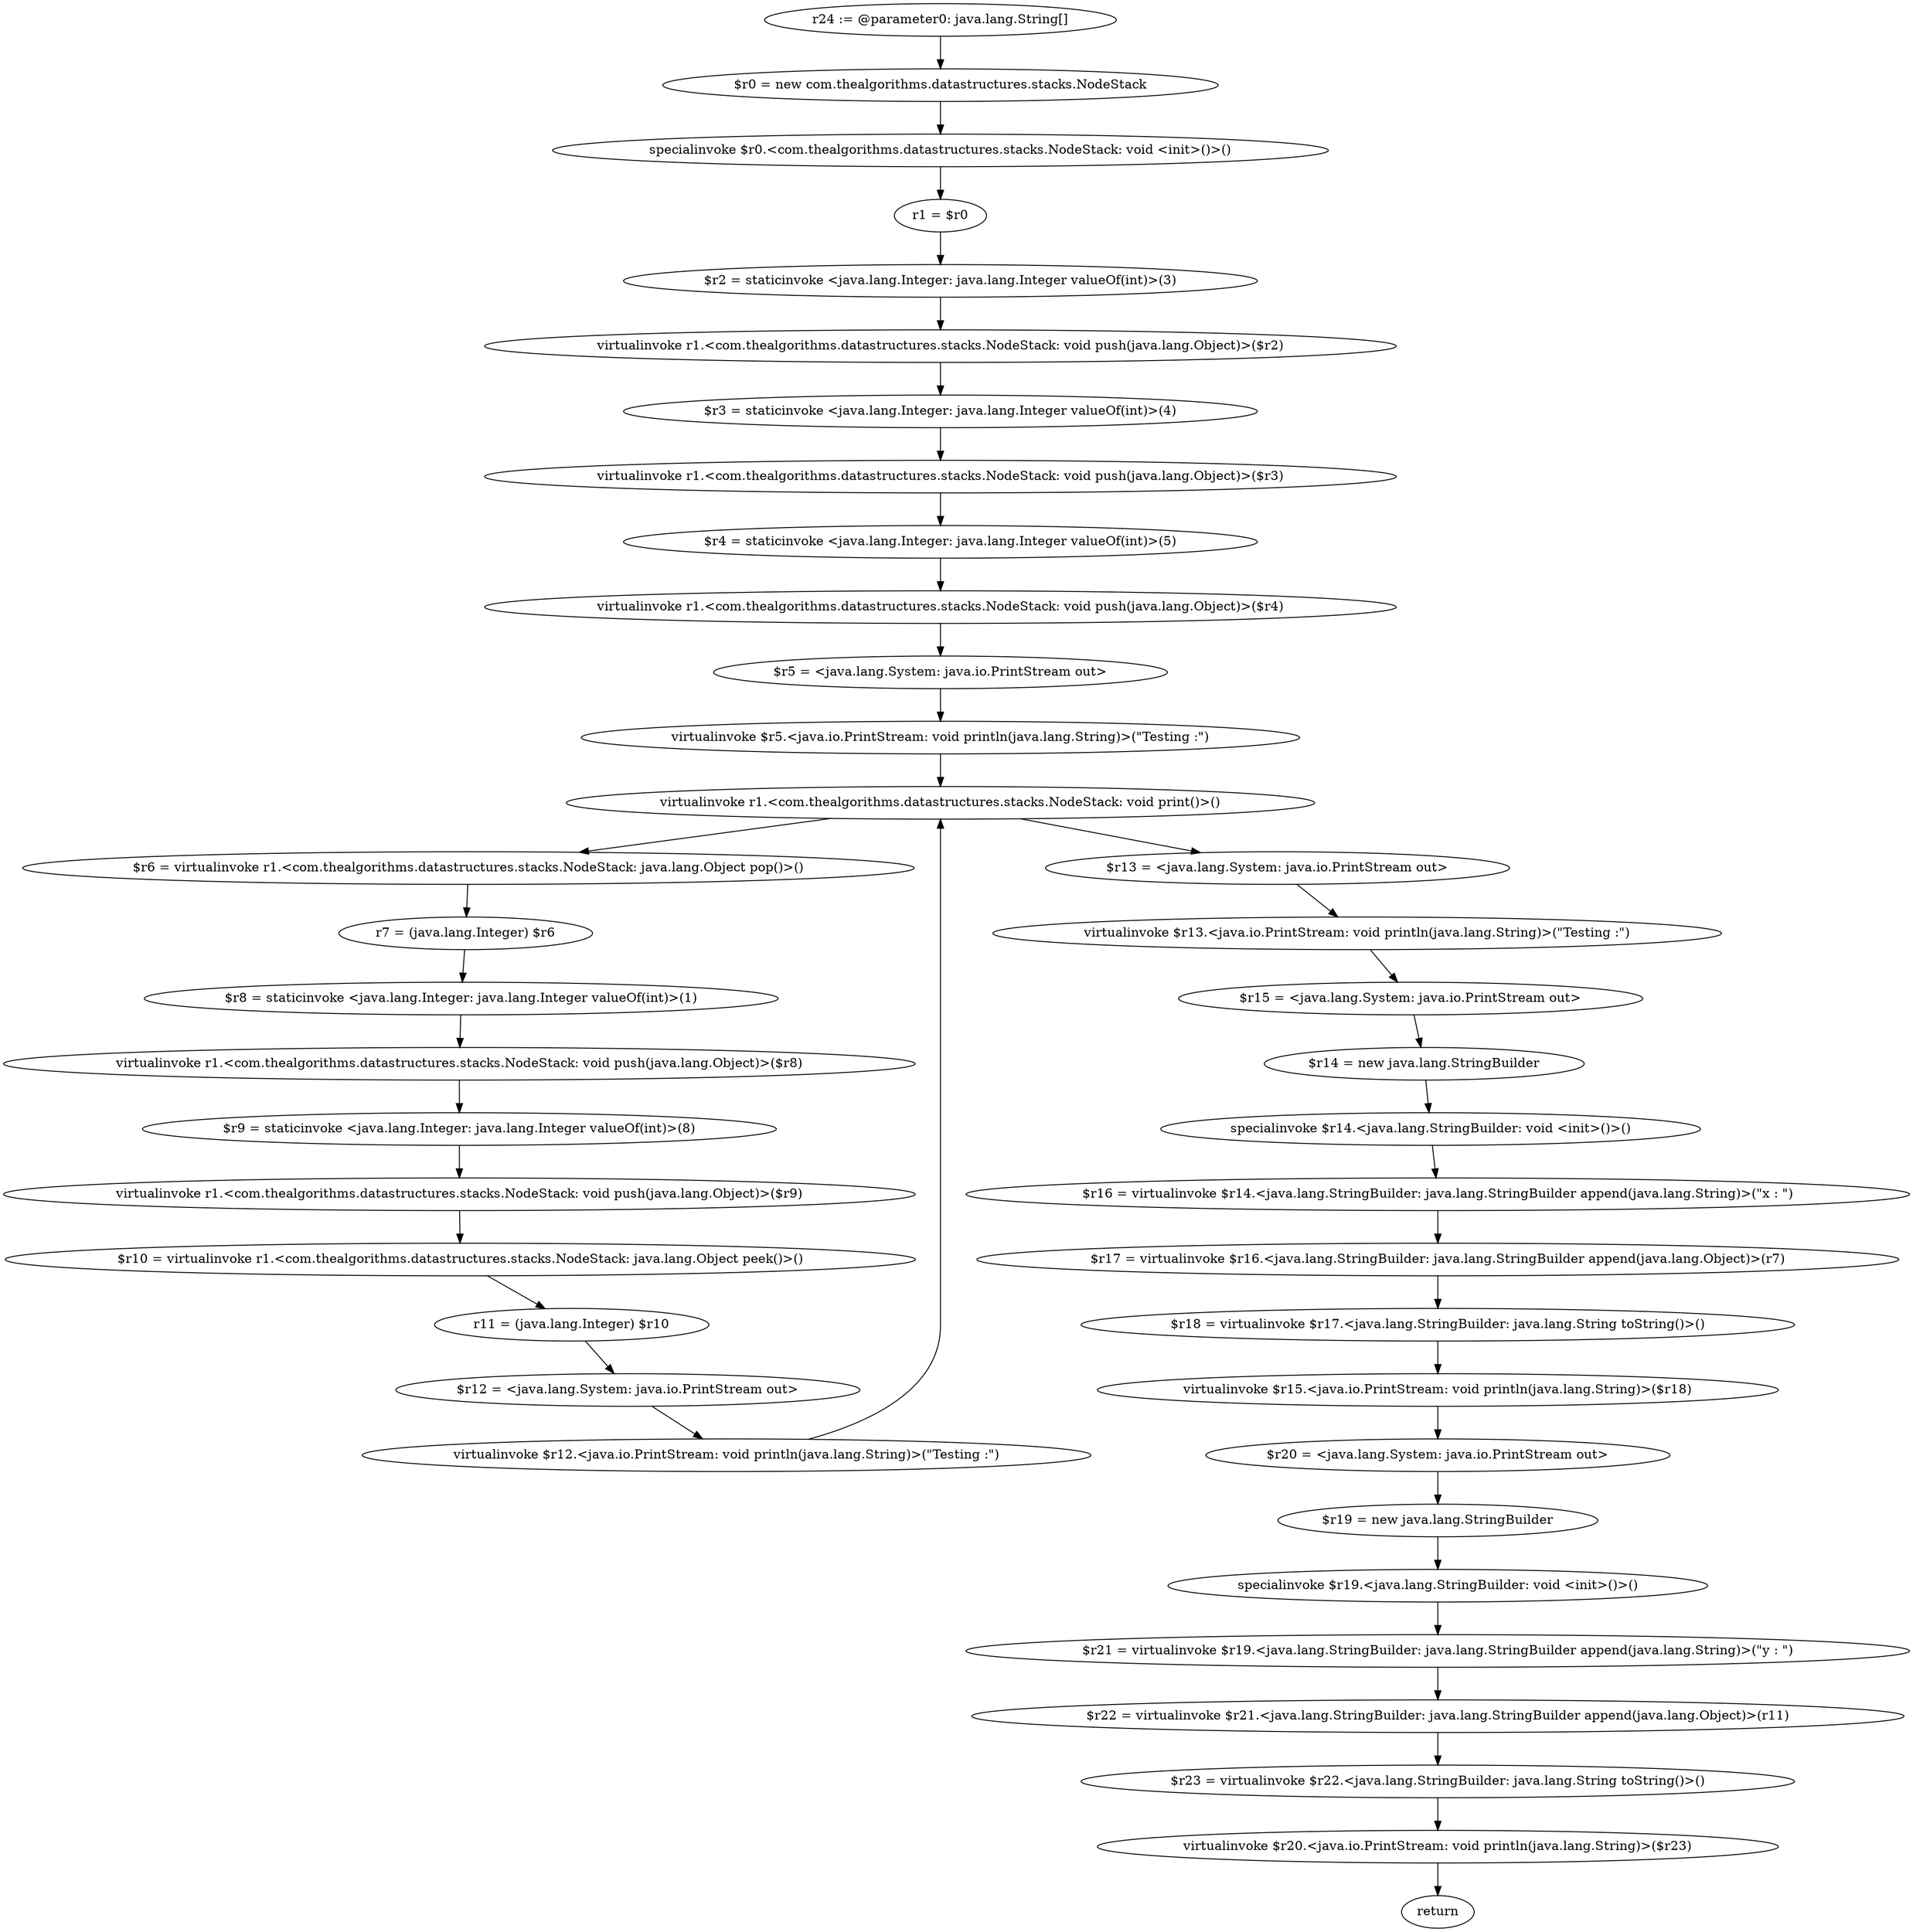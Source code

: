 digraph "unitGraph" {
    "r24 := @parameter0: java.lang.String[]"
    "$r0 = new com.thealgorithms.datastructures.stacks.NodeStack"
    "specialinvoke $r0.<com.thealgorithms.datastructures.stacks.NodeStack: void <init>()>()"
    "r1 = $r0"
    "$r2 = staticinvoke <java.lang.Integer: java.lang.Integer valueOf(int)>(3)"
    "virtualinvoke r1.<com.thealgorithms.datastructures.stacks.NodeStack: void push(java.lang.Object)>($r2)"
    "$r3 = staticinvoke <java.lang.Integer: java.lang.Integer valueOf(int)>(4)"
    "virtualinvoke r1.<com.thealgorithms.datastructures.stacks.NodeStack: void push(java.lang.Object)>($r3)"
    "$r4 = staticinvoke <java.lang.Integer: java.lang.Integer valueOf(int)>(5)"
    "virtualinvoke r1.<com.thealgorithms.datastructures.stacks.NodeStack: void push(java.lang.Object)>($r4)"
    "$r5 = <java.lang.System: java.io.PrintStream out>"
    "virtualinvoke $r5.<java.io.PrintStream: void println(java.lang.String)>(\"Testing :\")"
    "virtualinvoke r1.<com.thealgorithms.datastructures.stacks.NodeStack: void print()>()"
    "$r6 = virtualinvoke r1.<com.thealgorithms.datastructures.stacks.NodeStack: java.lang.Object pop()>()"
    "r7 = (java.lang.Integer) $r6"
    "$r8 = staticinvoke <java.lang.Integer: java.lang.Integer valueOf(int)>(1)"
    "virtualinvoke r1.<com.thealgorithms.datastructures.stacks.NodeStack: void push(java.lang.Object)>($r8)"
    "$r9 = staticinvoke <java.lang.Integer: java.lang.Integer valueOf(int)>(8)"
    "virtualinvoke r1.<com.thealgorithms.datastructures.stacks.NodeStack: void push(java.lang.Object)>($r9)"
    "$r10 = virtualinvoke r1.<com.thealgorithms.datastructures.stacks.NodeStack: java.lang.Object peek()>()"
    "r11 = (java.lang.Integer) $r10"
    "$r12 = <java.lang.System: java.io.PrintStream out>"
    "virtualinvoke $r12.<java.io.PrintStream: void println(java.lang.String)>(\"Testing :\")"
    "$r13 = <java.lang.System: java.io.PrintStream out>"
    "virtualinvoke $r13.<java.io.PrintStream: void println(java.lang.String)>(\"Testing :\")"
    "$r15 = <java.lang.System: java.io.PrintStream out>"
    "$r14 = new java.lang.StringBuilder"
    "specialinvoke $r14.<java.lang.StringBuilder: void <init>()>()"
    "$r16 = virtualinvoke $r14.<java.lang.StringBuilder: java.lang.StringBuilder append(java.lang.String)>(\"x : \")"
    "$r17 = virtualinvoke $r16.<java.lang.StringBuilder: java.lang.StringBuilder append(java.lang.Object)>(r7)"
    "$r18 = virtualinvoke $r17.<java.lang.StringBuilder: java.lang.String toString()>()"
    "virtualinvoke $r15.<java.io.PrintStream: void println(java.lang.String)>($r18)"
    "$r20 = <java.lang.System: java.io.PrintStream out>"
    "$r19 = new java.lang.StringBuilder"
    "specialinvoke $r19.<java.lang.StringBuilder: void <init>()>()"
    "$r21 = virtualinvoke $r19.<java.lang.StringBuilder: java.lang.StringBuilder append(java.lang.String)>(\"y : \")"
    "$r22 = virtualinvoke $r21.<java.lang.StringBuilder: java.lang.StringBuilder append(java.lang.Object)>(r11)"
    "$r23 = virtualinvoke $r22.<java.lang.StringBuilder: java.lang.String toString()>()"
    "virtualinvoke $r20.<java.io.PrintStream: void println(java.lang.String)>($r23)"
    "return"
    "r24 := @parameter0: java.lang.String[]"->"$r0 = new com.thealgorithms.datastructures.stacks.NodeStack";
    "$r0 = new com.thealgorithms.datastructures.stacks.NodeStack"->"specialinvoke $r0.<com.thealgorithms.datastructures.stacks.NodeStack: void <init>()>()";
    "specialinvoke $r0.<com.thealgorithms.datastructures.stacks.NodeStack: void <init>()>()"->"r1 = $r0";
    "r1 = $r0"->"$r2 = staticinvoke <java.lang.Integer: java.lang.Integer valueOf(int)>(3)";
    "$r2 = staticinvoke <java.lang.Integer: java.lang.Integer valueOf(int)>(3)"->"virtualinvoke r1.<com.thealgorithms.datastructures.stacks.NodeStack: void push(java.lang.Object)>($r2)";
    "virtualinvoke r1.<com.thealgorithms.datastructures.stacks.NodeStack: void push(java.lang.Object)>($r2)"->"$r3 = staticinvoke <java.lang.Integer: java.lang.Integer valueOf(int)>(4)";
    "$r3 = staticinvoke <java.lang.Integer: java.lang.Integer valueOf(int)>(4)"->"virtualinvoke r1.<com.thealgorithms.datastructures.stacks.NodeStack: void push(java.lang.Object)>($r3)";
    "virtualinvoke r1.<com.thealgorithms.datastructures.stacks.NodeStack: void push(java.lang.Object)>($r3)"->"$r4 = staticinvoke <java.lang.Integer: java.lang.Integer valueOf(int)>(5)";
    "$r4 = staticinvoke <java.lang.Integer: java.lang.Integer valueOf(int)>(5)"->"virtualinvoke r1.<com.thealgorithms.datastructures.stacks.NodeStack: void push(java.lang.Object)>($r4)";
    "virtualinvoke r1.<com.thealgorithms.datastructures.stacks.NodeStack: void push(java.lang.Object)>($r4)"->"$r5 = <java.lang.System: java.io.PrintStream out>";
    "$r5 = <java.lang.System: java.io.PrintStream out>"->"virtualinvoke $r5.<java.io.PrintStream: void println(java.lang.String)>(\"Testing :\")";
    "virtualinvoke $r5.<java.io.PrintStream: void println(java.lang.String)>(\"Testing :\")"->"virtualinvoke r1.<com.thealgorithms.datastructures.stacks.NodeStack: void print()>()";
    "virtualinvoke r1.<com.thealgorithms.datastructures.stacks.NodeStack: void print()>()"->"$r6 = virtualinvoke r1.<com.thealgorithms.datastructures.stacks.NodeStack: java.lang.Object pop()>()";
    "$r6 = virtualinvoke r1.<com.thealgorithms.datastructures.stacks.NodeStack: java.lang.Object pop()>()"->"r7 = (java.lang.Integer) $r6";
    "r7 = (java.lang.Integer) $r6"->"$r8 = staticinvoke <java.lang.Integer: java.lang.Integer valueOf(int)>(1)";
    "$r8 = staticinvoke <java.lang.Integer: java.lang.Integer valueOf(int)>(1)"->"virtualinvoke r1.<com.thealgorithms.datastructures.stacks.NodeStack: void push(java.lang.Object)>($r8)";
    "virtualinvoke r1.<com.thealgorithms.datastructures.stacks.NodeStack: void push(java.lang.Object)>($r8)"->"$r9 = staticinvoke <java.lang.Integer: java.lang.Integer valueOf(int)>(8)";
    "$r9 = staticinvoke <java.lang.Integer: java.lang.Integer valueOf(int)>(8)"->"virtualinvoke r1.<com.thealgorithms.datastructures.stacks.NodeStack: void push(java.lang.Object)>($r9)";
    "virtualinvoke r1.<com.thealgorithms.datastructures.stacks.NodeStack: void push(java.lang.Object)>($r9)"->"$r10 = virtualinvoke r1.<com.thealgorithms.datastructures.stacks.NodeStack: java.lang.Object peek()>()";
    "$r10 = virtualinvoke r1.<com.thealgorithms.datastructures.stacks.NodeStack: java.lang.Object peek()>()"->"r11 = (java.lang.Integer) $r10";
    "r11 = (java.lang.Integer) $r10"->"$r12 = <java.lang.System: java.io.PrintStream out>";
    "$r12 = <java.lang.System: java.io.PrintStream out>"->"virtualinvoke $r12.<java.io.PrintStream: void println(java.lang.String)>(\"Testing :\")";
    "virtualinvoke $r12.<java.io.PrintStream: void println(java.lang.String)>(\"Testing :\")"->"virtualinvoke r1.<com.thealgorithms.datastructures.stacks.NodeStack: void print()>()";
    "virtualinvoke r1.<com.thealgorithms.datastructures.stacks.NodeStack: void print()>()"->"$r13 = <java.lang.System: java.io.PrintStream out>";
    "$r13 = <java.lang.System: java.io.PrintStream out>"->"virtualinvoke $r13.<java.io.PrintStream: void println(java.lang.String)>(\"Testing :\")";
    "virtualinvoke $r13.<java.io.PrintStream: void println(java.lang.String)>(\"Testing :\")"->"$r15 = <java.lang.System: java.io.PrintStream out>";
    "$r15 = <java.lang.System: java.io.PrintStream out>"->"$r14 = new java.lang.StringBuilder";
    "$r14 = new java.lang.StringBuilder"->"specialinvoke $r14.<java.lang.StringBuilder: void <init>()>()";
    "specialinvoke $r14.<java.lang.StringBuilder: void <init>()>()"->"$r16 = virtualinvoke $r14.<java.lang.StringBuilder: java.lang.StringBuilder append(java.lang.String)>(\"x : \")";
    "$r16 = virtualinvoke $r14.<java.lang.StringBuilder: java.lang.StringBuilder append(java.lang.String)>(\"x : \")"->"$r17 = virtualinvoke $r16.<java.lang.StringBuilder: java.lang.StringBuilder append(java.lang.Object)>(r7)";
    "$r17 = virtualinvoke $r16.<java.lang.StringBuilder: java.lang.StringBuilder append(java.lang.Object)>(r7)"->"$r18 = virtualinvoke $r17.<java.lang.StringBuilder: java.lang.String toString()>()";
    "$r18 = virtualinvoke $r17.<java.lang.StringBuilder: java.lang.String toString()>()"->"virtualinvoke $r15.<java.io.PrintStream: void println(java.lang.String)>($r18)";
    "virtualinvoke $r15.<java.io.PrintStream: void println(java.lang.String)>($r18)"->"$r20 = <java.lang.System: java.io.PrintStream out>";
    "$r20 = <java.lang.System: java.io.PrintStream out>"->"$r19 = new java.lang.StringBuilder";
    "$r19 = new java.lang.StringBuilder"->"specialinvoke $r19.<java.lang.StringBuilder: void <init>()>()";
    "specialinvoke $r19.<java.lang.StringBuilder: void <init>()>()"->"$r21 = virtualinvoke $r19.<java.lang.StringBuilder: java.lang.StringBuilder append(java.lang.String)>(\"y : \")";
    "$r21 = virtualinvoke $r19.<java.lang.StringBuilder: java.lang.StringBuilder append(java.lang.String)>(\"y : \")"->"$r22 = virtualinvoke $r21.<java.lang.StringBuilder: java.lang.StringBuilder append(java.lang.Object)>(r11)";
    "$r22 = virtualinvoke $r21.<java.lang.StringBuilder: java.lang.StringBuilder append(java.lang.Object)>(r11)"->"$r23 = virtualinvoke $r22.<java.lang.StringBuilder: java.lang.String toString()>()";
    "$r23 = virtualinvoke $r22.<java.lang.StringBuilder: java.lang.String toString()>()"->"virtualinvoke $r20.<java.io.PrintStream: void println(java.lang.String)>($r23)";
    "virtualinvoke $r20.<java.io.PrintStream: void println(java.lang.String)>($r23)"->"return";
}
